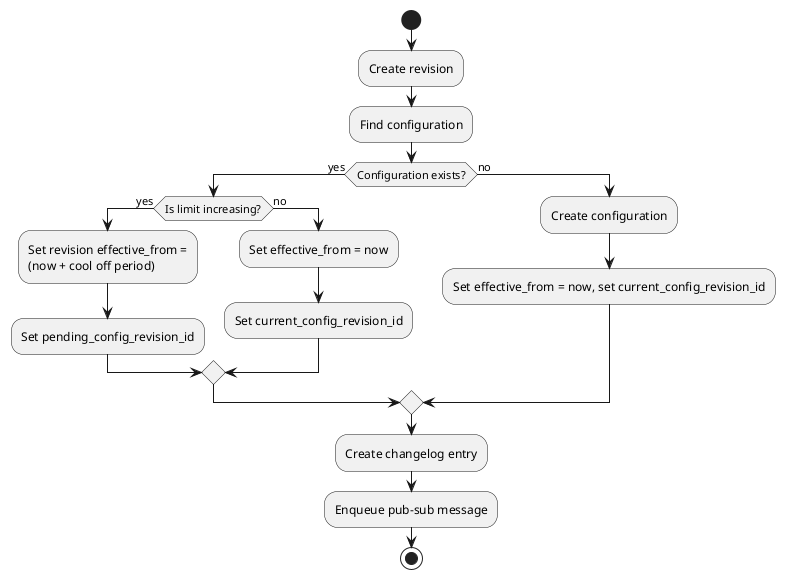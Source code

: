 [plantuml]
----
@startuml
start
:Create revision;
:Find configuration;
if (Configuration exists?) then (yes)
  if (Is limit increasing?) then (yes)
    :Set revision effective_from =
    (now + cool off period);
    :Set pending_config_revision_id;
  else (no)
    :Set effective_from = now;
    :Set current_config_revision_id;
  endif
else (no)
  :Create configuration;
  :Set effective_from = now, set current_config_revision_id;
endif
:Create changelog entry;
:Enqueue pub-sub message;
stop
@enduml
----
[plantuml]
